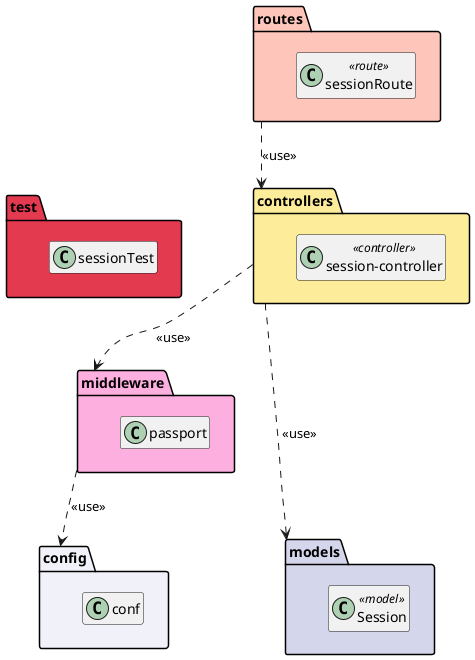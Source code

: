 @startuml

  package controllers #FDED9B{
    class session-controller <<controller>>
  }
  package middleware #FDB0E0{
    class passport
  }
  package config #F1F2F9{
    class conf
  }
  package models #D4D7EC{
    class Session <<model>>
  }
  package routes #fec5bb{
    class sessionRoute <<route>>
  }
  package test #E43A50{
    class sessionTest
  }


hide members
test .[hidden]..> config: <<use>>
controllers ..> middleware: <<use>>
middleware ..> config: <<use>>
controllers ...> models: <<use>>
routes ..> controllers: <<use>>


@enduml
